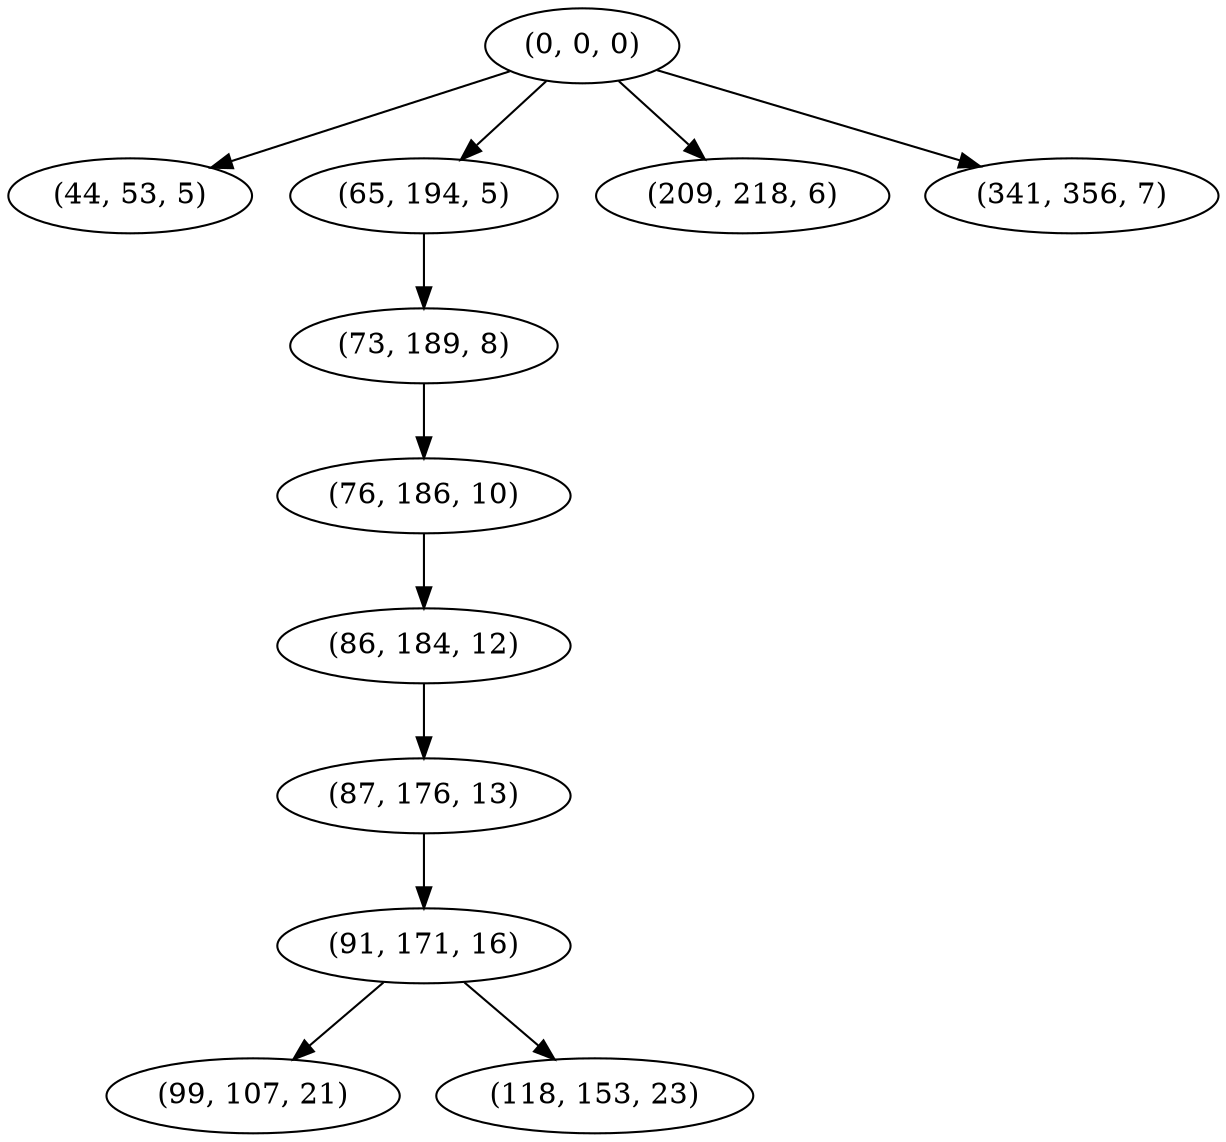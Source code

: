 digraph tree {
    "(0, 0, 0)";
    "(44, 53, 5)";
    "(65, 194, 5)";
    "(73, 189, 8)";
    "(76, 186, 10)";
    "(86, 184, 12)";
    "(87, 176, 13)";
    "(91, 171, 16)";
    "(99, 107, 21)";
    "(118, 153, 23)";
    "(209, 218, 6)";
    "(341, 356, 7)";
    "(0, 0, 0)" -> "(44, 53, 5)";
    "(0, 0, 0)" -> "(65, 194, 5)";
    "(0, 0, 0)" -> "(209, 218, 6)";
    "(0, 0, 0)" -> "(341, 356, 7)";
    "(65, 194, 5)" -> "(73, 189, 8)";
    "(73, 189, 8)" -> "(76, 186, 10)";
    "(76, 186, 10)" -> "(86, 184, 12)";
    "(86, 184, 12)" -> "(87, 176, 13)";
    "(87, 176, 13)" -> "(91, 171, 16)";
    "(91, 171, 16)" -> "(99, 107, 21)";
    "(91, 171, 16)" -> "(118, 153, 23)";
}
